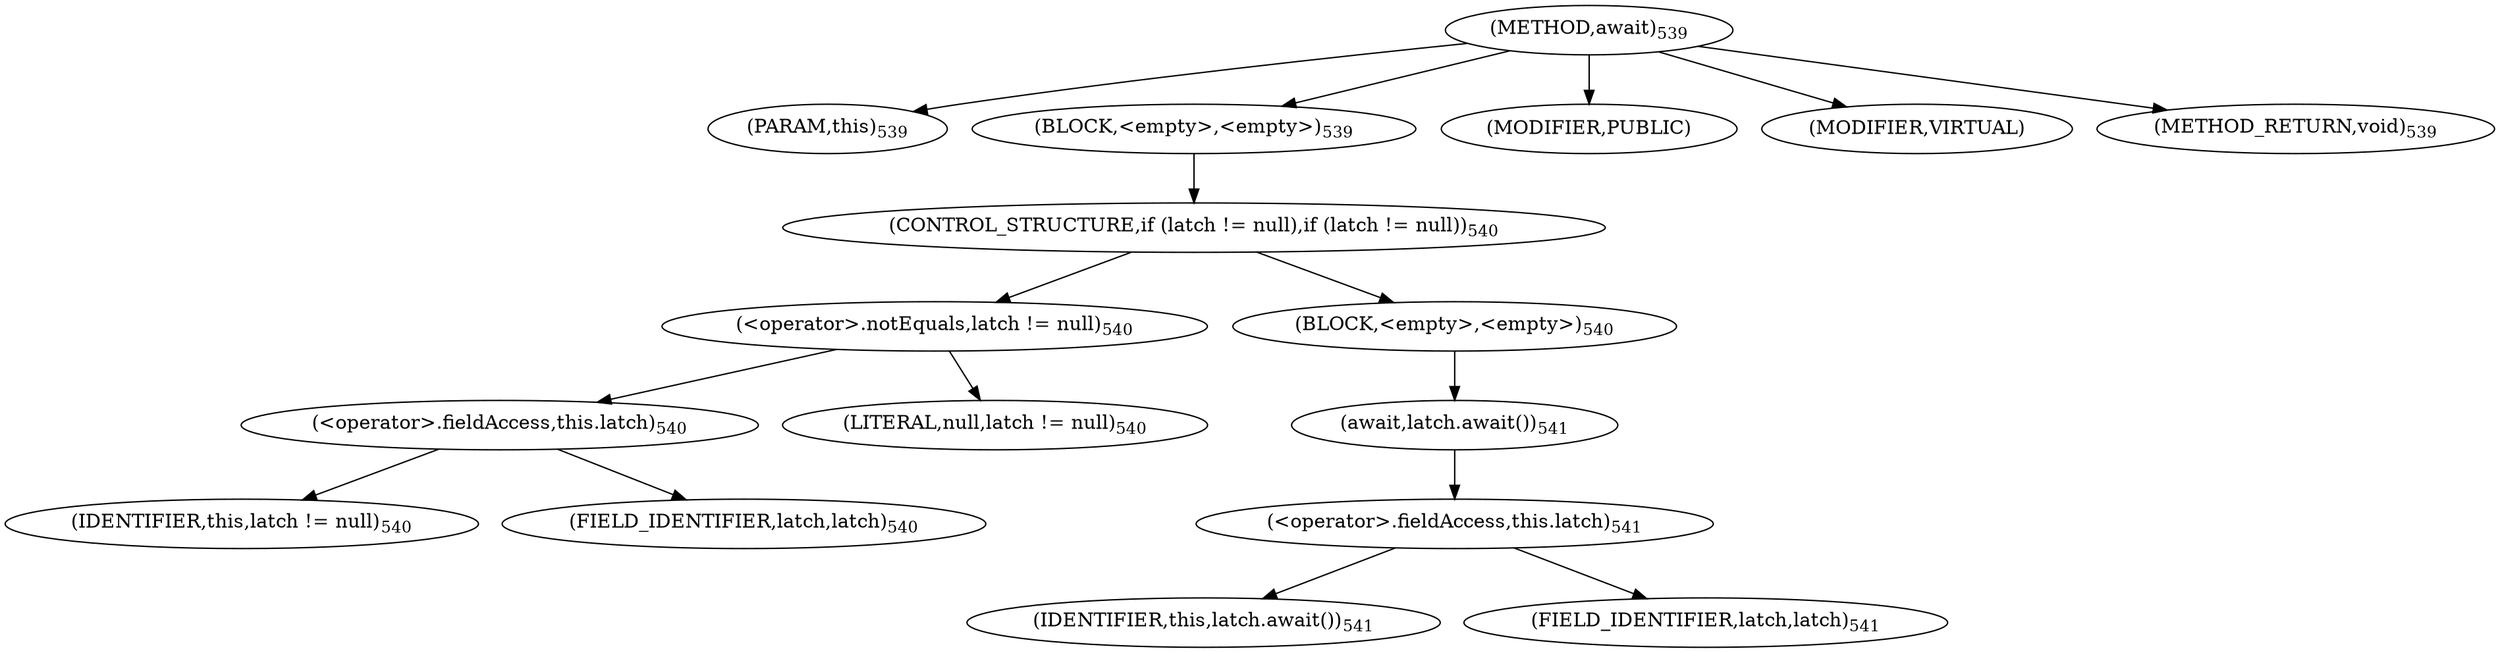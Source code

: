 digraph "await" {  
"1493" [label = <(METHOD,await)<SUB>539</SUB>> ]
"1494" [label = <(PARAM,this)<SUB>539</SUB>> ]
"1495" [label = <(BLOCK,&lt;empty&gt;,&lt;empty&gt;)<SUB>539</SUB>> ]
"1496" [label = <(CONTROL_STRUCTURE,if (latch != null),if (latch != null))<SUB>540</SUB>> ]
"1497" [label = <(&lt;operator&gt;.notEquals,latch != null)<SUB>540</SUB>> ]
"1498" [label = <(&lt;operator&gt;.fieldAccess,this.latch)<SUB>540</SUB>> ]
"1499" [label = <(IDENTIFIER,this,latch != null)<SUB>540</SUB>> ]
"1500" [label = <(FIELD_IDENTIFIER,latch,latch)<SUB>540</SUB>> ]
"1501" [label = <(LITERAL,null,latch != null)<SUB>540</SUB>> ]
"1502" [label = <(BLOCK,&lt;empty&gt;,&lt;empty&gt;)<SUB>540</SUB>> ]
"1503" [label = <(await,latch.await())<SUB>541</SUB>> ]
"1504" [label = <(&lt;operator&gt;.fieldAccess,this.latch)<SUB>541</SUB>> ]
"1505" [label = <(IDENTIFIER,this,latch.await())<SUB>541</SUB>> ]
"1506" [label = <(FIELD_IDENTIFIER,latch,latch)<SUB>541</SUB>> ]
"1507" [label = <(MODIFIER,PUBLIC)> ]
"1508" [label = <(MODIFIER,VIRTUAL)> ]
"1509" [label = <(METHOD_RETURN,void)<SUB>539</SUB>> ]
  "1493" -> "1494" 
  "1493" -> "1495" 
  "1493" -> "1507" 
  "1493" -> "1508" 
  "1493" -> "1509" 
  "1495" -> "1496" 
  "1496" -> "1497" 
  "1496" -> "1502" 
  "1497" -> "1498" 
  "1497" -> "1501" 
  "1498" -> "1499" 
  "1498" -> "1500" 
  "1502" -> "1503" 
  "1503" -> "1504" 
  "1504" -> "1505" 
  "1504" -> "1506" 
}
